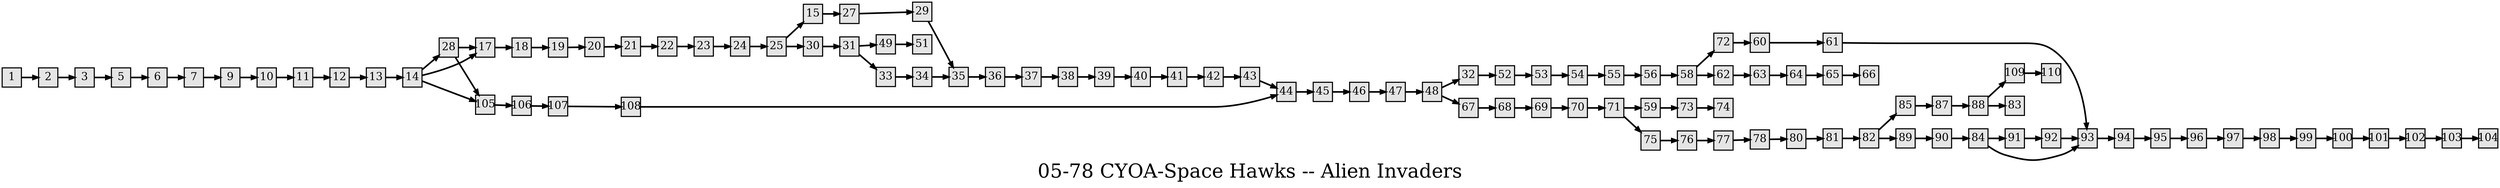 digraph g{
  graph [ label="05-78 CYOA-Space Hawks -- Alien Invaders" rankdir=LR, ordering=out, fontsize=36, nodesep="0.35", ranksep="0.45"];
  node  [shape=rect, penwidth=2, fontsize=20, style=filled, fillcolor=grey90, margin="0,0", labelfloat=true, regular=true, fixedsize=true];
  edge  [labelfloat=true, penwidth=3, fontsize=12];

  1 -> 2;
  2 -> 3;
  3 -> 5;
  5 -> 6;
  6 -> 7;
  7 -> 9;
  9 -> 10;
  10 -> 11;
  11 -> 12;
  12 -> 13;
  13 -> 14;
  14 -> 28;
  14 -> 17;
  14 -> 105;
  15 -> 27;
  17 -> 18;
  18 -> 19;
  19 -> 20;
  20 -> 21;
  21 -> 22;
  22 -> 23;
  23 -> 24;
  24 -> 25;
  25 -> 15;
  25 -> 30;
  27 -> 29;
  28 -> 17;
  28 -> 105;
  29 -> 35;
  30 -> 31;
  31 -> 49;
  31 -> 33;
  32 -> 52;
  33 -> 34;
  34 -> 35;
  35 -> 36;
  36 -> 37;
  37 -> 38;
  38 -> 39;
  39 -> 40;
  40 -> 41;
  41 -> 42;
  42 -> 43;
  43 -> 44;
  44 -> 45;
  45 -> 46;
  46 -> 47;
  47 -> 48;
  48 -> 32;
  48 -> 67;
  49 -> 51;
  52 -> 53;
  53 -> 54;
  54 -> 55;
  55 -> 56;
  56 -> 58;
  58 -> 72;
  58 -> 62;
  59 -> 73;
  60 -> 61;
  61 -> 93;
  62 -> 63;
  63 -> 64;
  64 -> 65;
  65 -> 66;
  67 -> 68;
  68 -> 69;
  69 -> 70;
  70 -> 71;
  71 -> 59;
  71 -> 75;
  72 -> 60;
  73 -> 74;
  75 -> 76;
  76 -> 77;
  77 -> 78;
  78 -> 80;
  80 -> 81;
  81 -> 82;
  82 -> 85;
  82 -> 89;
  84 -> 91;
  84 -> 93;
  85 -> 87;
  87 -> 88;
  88 -> 109;
  88 -> 83;
  89 -> 90;
  90 -> 84;
  91 -> 92;
  92 -> 93;
  93 -> 94;
  94 -> 95;
  95 -> 96;
  96 -> 97;
  97 -> 98;
  98 -> 99;
  99 -> 100;
  100 -> 101;
  101 -> 102;
  102 -> 103;
  103 -> 104;
  105 -> 106;
  106 -> 107;
  107 -> 108;
  108 -> 44;
  109 -> 110;
}

